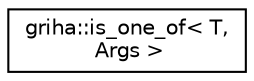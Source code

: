 digraph "Graphical Class Hierarchy"
{
  edge [fontname="Helvetica",fontsize="10",labelfontname="Helvetica",labelfontsize="10"];
  node [fontname="Helvetica",fontsize="10",shape=record];
  rankdir="LR";
  Node1 [label="griha::is_one_of\< T,\l Args \>",height=0.2,width=0.4,color="black", fillcolor="white", style="filled",URL="$structgriha_1_1is__one__of.html"];
}
